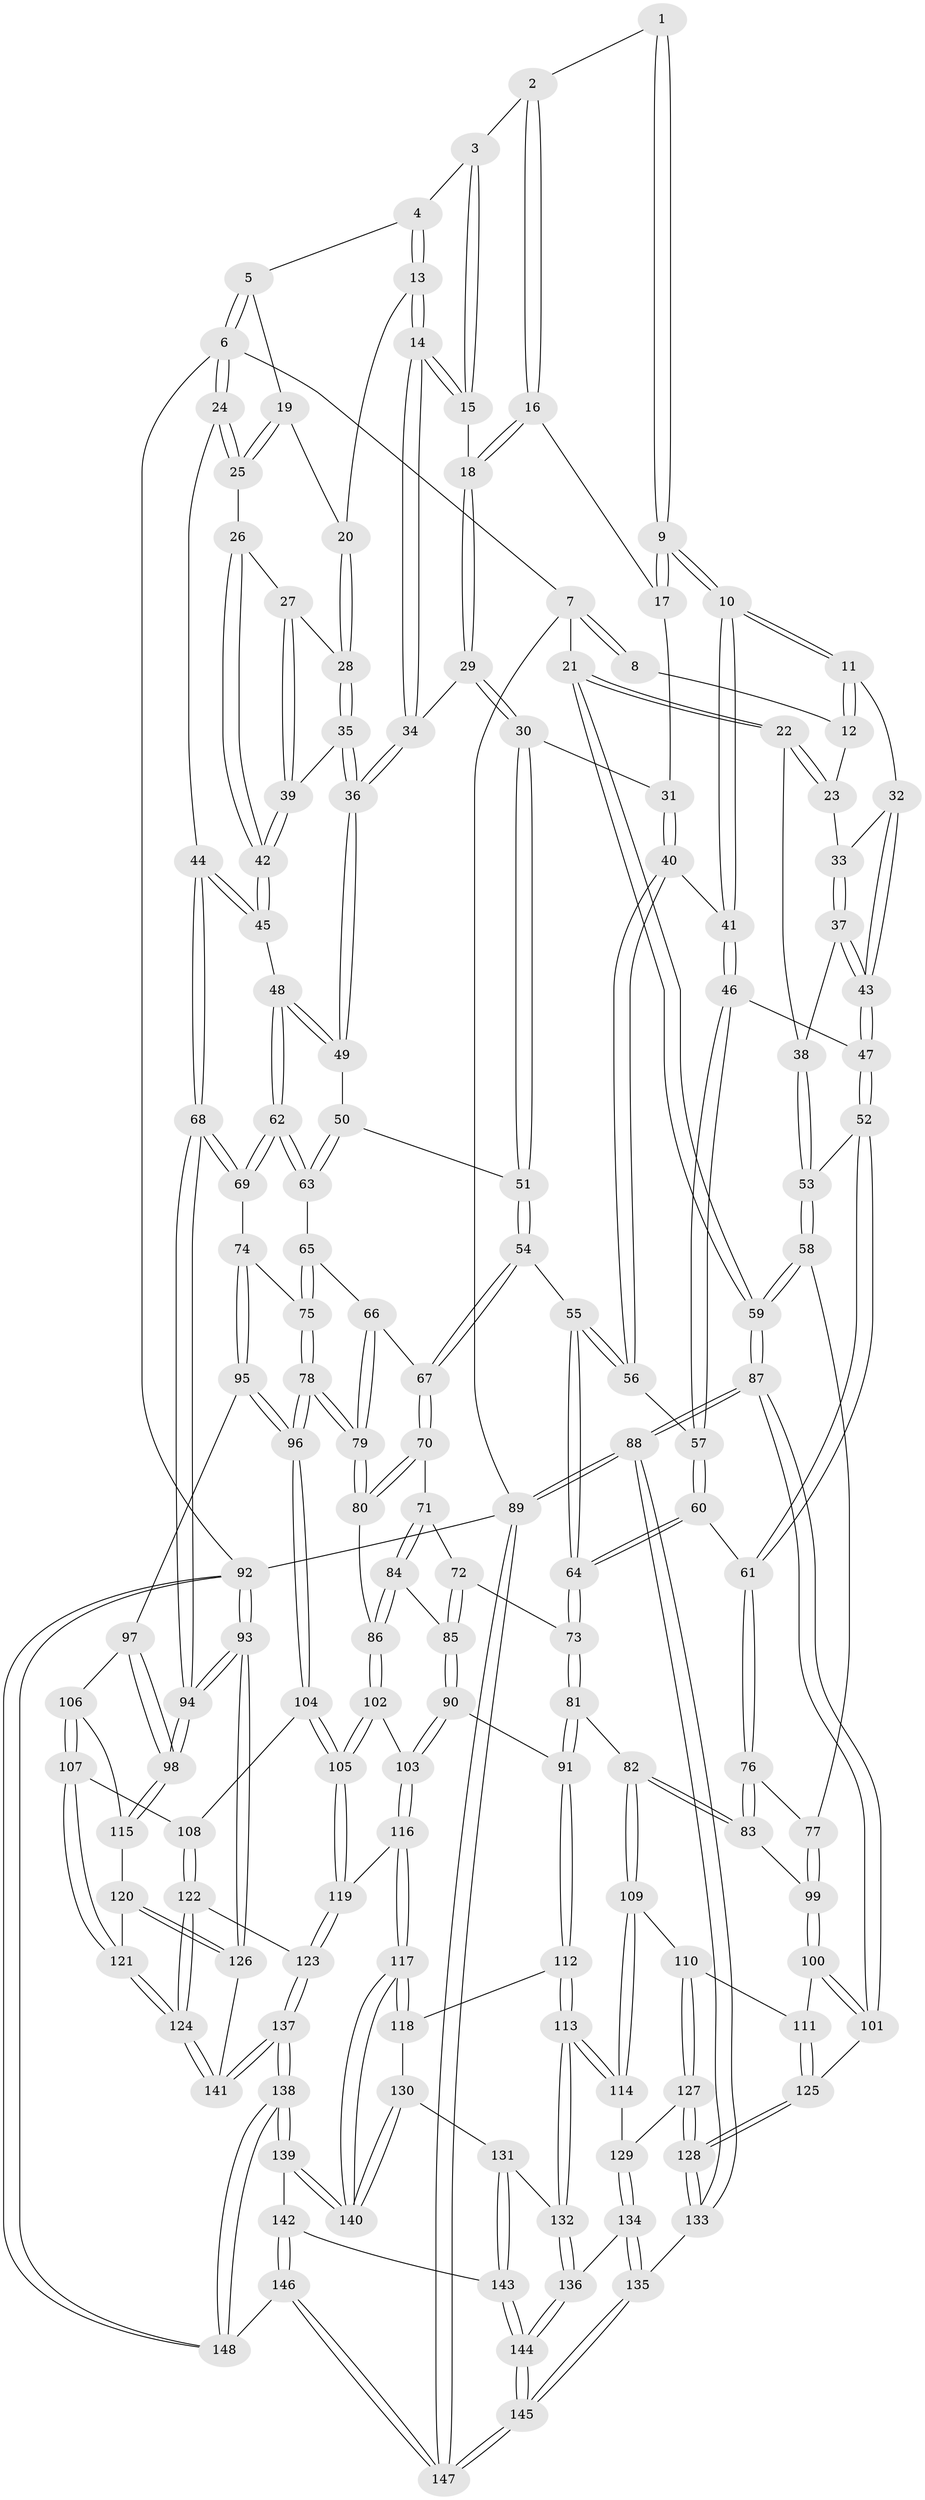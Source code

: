 // coarse degree distribution, {6: 0.15254237288135594, 8: 0.01694915254237288, 2: 0.05084745762711865, 5: 0.3559322033898305, 4: 0.23728813559322035, 3: 0.15254237288135594, 7: 0.03389830508474576}
// Generated by graph-tools (version 1.1) at 2025/21/03/04/25 18:21:04]
// undirected, 148 vertices, 367 edges
graph export_dot {
graph [start="1"]
  node [color=gray90,style=filled];
  1 [pos="+0.4326403649517683+0"];
  2 [pos="+0.6030050745799571+0"];
  3 [pos="+0.629849113649197+0"];
  4 [pos="+0.6320909229334392+0"];
  5 [pos="+0.9571576972118416+0"];
  6 [pos="+1+0"];
  7 [pos="+0+0"];
  8 [pos="+0.35171390505050865+0"];
  9 [pos="+0.41013986676019965+0.12285978913093816"];
  10 [pos="+0.38924980188143815+0.13950069896714085"];
  11 [pos="+0.3686394525563943+0.13379886381366352"];
  12 [pos="+0.3162510259828203+0.04465288318810384"];
  13 [pos="+0.7817544078805325+0.10846279799794363"];
  14 [pos="+0.7637281408895003+0.1336116580257076"];
  15 [pos="+0.6894666943746237+0.056680871083119366"];
  16 [pos="+0.5498876285692508+0.040756821462289546"];
  17 [pos="+0.5107233602951635+0.08599222892135475"];
  18 [pos="+0.6308796316766093+0.12199778717914062"];
  19 [pos="+0.8808564006766609+0.015977627148868998"];
  20 [pos="+0.8733154741451271+0.03753165206555488"];
  21 [pos="+0+0"];
  22 [pos="+0+0.019378281589346645"];
  23 [pos="+0.16029420078446474+0.062262559125991386"];
  24 [pos="+1+0.14692179692156046"];
  25 [pos="+1+0.14518436384741418"];
  26 [pos="+1+0.15170455745464068"];
  27 [pos="+0.9794141725518288+0.15147970338314473"];
  28 [pos="+0.9092132066135444+0.1308319481242791"];
  29 [pos="+0.6598039688045995+0.19742909304731765"];
  30 [pos="+0.63804892241643+0.22164038955799106"];
  31 [pos="+0.5475732333770661+0.17509032156422066"];
  32 [pos="+0.3437412604125913+0.14426957789262118"];
  33 [pos="+0.2775125626183563+0.14055671898110633"];
  34 [pos="+0.7548972363627771+0.17315167246456759"];
  35 [pos="+0.8738553041146265+0.1891838343409617"];
  36 [pos="+0.8197288598967046+0.23307828689689034"];
  37 [pos="+0.20024543455599395+0.20120671043677682"];
  38 [pos="+0.03846728101640884+0.13111054594590235"];
  39 [pos="+0.9335484121313485+0.20473072992080898"];
  40 [pos="+0.45236711209115277+0.2416395682226802"];
  41 [pos="+0.4133123901348377+0.2042482953951534"];
  42 [pos="+0.9489550453698464+0.23774310396158568"];
  43 [pos="+0.2547011271920224+0.26008249897575"];
  44 [pos="+1+0.3133614041497515"];
  45 [pos="+0.9525206027092527+0.2962032881978128"];
  46 [pos="+0.32800693142494225+0.291741971896833"];
  47 [pos="+0.25627674682556323+0.26990245044732414"];
  48 [pos="+0.8801146425203653+0.31734109689208023"];
  49 [pos="+0.8241969242127877+0.24970393923902576"];
  50 [pos="+0.7291913956824503+0.32399420878545626"];
  51 [pos="+0.6224506792228669+0.27798209042045074"];
  52 [pos="+0.18144084573353852+0.38096828371329317"];
  53 [pos="+0.14610306275033866+0.36807547560520554"];
  54 [pos="+0.5532155356765958+0.35632873153826333"];
  55 [pos="+0.519631075909554+0.3475334381118043"];
  56 [pos="+0.46461507595849505+0.26712296121017143"];
  57 [pos="+0.3450373784851614+0.32716243198883055"];
  58 [pos="+0+0.46488409560852556"];
  59 [pos="+0+0.46646041778949104"];
  60 [pos="+0.3625922097465971+0.4163695970320976"];
  61 [pos="+0.1887670822133082+0.3912305405640568"];
  62 [pos="+0.860673704413879+0.413499719744597"];
  63 [pos="+0.7471739950927926+0.4106765526296214"];
  64 [pos="+0.3710872634584994+0.42287193183704924"];
  65 [pos="+0.7258059223009855+0.4248017400879406"];
  66 [pos="+0.6676973208239102+0.4316258376715424"];
  67 [pos="+0.5701401863908371+0.3902540937308605"];
  68 [pos="+1+0.38249573403474557"];
  69 [pos="+0.8672306502124782+0.42522955032861964"];
  70 [pos="+0.5531842402693872+0.47051807516408956"];
  71 [pos="+0.5127144641046887+0.5023634193002222"];
  72 [pos="+0.4395145015907276+0.5001991467597809"];
  73 [pos="+0.37332431010962513+0.48039881693220426"];
  74 [pos="+0.881408342688074+0.5072092139002474"];
  75 [pos="+0.7489781072893468+0.5286170460904827"];
  76 [pos="+0.18826379073654925+0.5401308185713368"];
  77 [pos="+0.08253777149042119+0.5411879339978682"];
  78 [pos="+0.6852436694742257+0.6082609267602352"];
  79 [pos="+0.6695445317017698+0.60067283219073"];
  80 [pos="+0.6237370004498318+0.5967265397434914"];
  81 [pos="+0.3376730895281756+0.5660003790542678"];
  82 [pos="+0.2393172776792035+0.5940847309664194"];
  83 [pos="+0.2158143004543859+0.5751007281980999"];
  84 [pos="+0.4920668395940364+0.5955509205715458"];
  85 [pos="+0.48541062333960433+0.5996301684995546"];
  86 [pos="+0.6177786486287749+0.5998776654877879"];
  87 [pos="+0+0.6824918836421593"];
  88 [pos="+0+0.9233195709392656"];
  89 [pos="+0+1"];
  90 [pos="+0.4336133168348897+0.6462717649602627"];
  91 [pos="+0.4297978682182448+0.646357242645284"];
  92 [pos="+1+1"];
  93 [pos="+1+0.8587821793399331"];
  94 [pos="+1+0.6544749624637158"];
  95 [pos="+0.9023114729361948+0.5416655473110321"];
  96 [pos="+0.7075260515396167+0.6380215815625028"];
  97 [pos="+0.9435597509167777+0.5800432761212285"];
  98 [pos="+1+0.6199901375383983"];
  99 [pos="+0.06936233031874026+0.6578624694183933"];
  100 [pos="+0.05079177728546641+0.6874883196456082"];
  101 [pos="+0+0.7005698632896715"];
  102 [pos="+0.5596256647130105+0.6905314323518997"];
  103 [pos="+0.4807483811884497+0.6842694426709164"];
  104 [pos="+0.7149408808549774+0.6585778036570015"];
  105 [pos="+0.5813554814050352+0.7366423062878744"];
  106 [pos="+0.8360754816388665+0.67313955340818"];
  107 [pos="+0.7486800751634183+0.6914744254476989"];
  108 [pos="+0.7276388499594231+0.6794417167069631"];
  109 [pos="+0.22486128001981667+0.7185836378507988"];
  110 [pos="+0.1585552472793387+0.729532239588931"];
  111 [pos="+0.11684601764793384+0.7231030390415708"];
  112 [pos="+0.3790475725660113+0.7347770995224129"];
  113 [pos="+0.27009712775949496+0.7762925726732867"];
  114 [pos="+0.25241689335889783+0.755324368121431"];
  115 [pos="+0.872823922645039+0.7333377887211231"];
  116 [pos="+0.500477324281928+0.8053939183827199"];
  117 [pos="+0.4832856745604656+0.8176658150638307"];
  118 [pos="+0.4252617635679939+0.7860159494442702"];
  119 [pos="+0.5832291035638665+0.7973478428303756"];
  120 [pos="+0.8701717493025549+0.7606797954163141"];
  121 [pos="+0.8023245363447435+0.8052647316332673"];
  122 [pos="+0.6857606433534524+0.7454014571376889"];
  123 [pos="+0.6228857745051388+0.823833764625524"];
  124 [pos="+0.7929629679299475+0.8960751761245485"];
  125 [pos="+0.06859411216109702+0.8182259740534824"];
  126 [pos="+1+0.8571056859650265"];
  127 [pos="+0.12204306532585198+0.8271036582860081"];
  128 [pos="+0.0722438559723337+0.8291019734863102"];
  129 [pos="+0.13035182680586166+0.8342559401299128"];
  130 [pos="+0.3691839248608387+0.8461932351683811"];
  131 [pos="+0.3359532680659526+0.8444855424172768"];
  132 [pos="+0.2718141626512534+0.8056045584727178"];
  133 [pos="+0.057601418281185666+0.8610662256097816"];
  134 [pos="+0.14568199425554723+0.8534828121257578"];
  135 [pos="+0.11997752131239561+0.9645870080653383"];
  136 [pos="+0.2593631708855812+0.8306546903392689"];
  137 [pos="+0.7020200734303865+0.9952534829484593"];
  138 [pos="+0.685770380803878+1"];
  139 [pos="+0.46266941528758315+0.9098271078037697"];
  140 [pos="+0.46105511036859165+0.8917618621607357"];
  141 [pos="+0.7928805592932847+0.8974821460906494"];
  142 [pos="+0.39536560216784866+0.958060637156308"];
  143 [pos="+0.3696574046843805+0.9475796682394606"];
  144 [pos="+0.23801188124359612+0.9570772392522703"];
  145 [pos="+0.14576789804888676+1"];
  146 [pos="+0.3981051819862844+1"];
  147 [pos="+0.0549289934051241+1"];
  148 [pos="+0.6955608515393787+1"];
  1 -- 2;
  1 -- 9;
  1 -- 9;
  2 -- 3;
  2 -- 16;
  2 -- 16;
  3 -- 4;
  3 -- 15;
  3 -- 15;
  4 -- 5;
  4 -- 13;
  4 -- 13;
  5 -- 6;
  5 -- 6;
  5 -- 19;
  6 -- 7;
  6 -- 24;
  6 -- 24;
  6 -- 92;
  7 -- 8;
  7 -- 8;
  7 -- 21;
  7 -- 89;
  8 -- 12;
  9 -- 10;
  9 -- 10;
  9 -- 17;
  9 -- 17;
  10 -- 11;
  10 -- 11;
  10 -- 41;
  10 -- 41;
  11 -- 12;
  11 -- 12;
  11 -- 32;
  12 -- 23;
  13 -- 14;
  13 -- 14;
  13 -- 20;
  14 -- 15;
  14 -- 15;
  14 -- 34;
  14 -- 34;
  15 -- 18;
  16 -- 17;
  16 -- 18;
  16 -- 18;
  17 -- 31;
  18 -- 29;
  18 -- 29;
  19 -- 20;
  19 -- 25;
  19 -- 25;
  20 -- 28;
  20 -- 28;
  21 -- 22;
  21 -- 22;
  21 -- 59;
  21 -- 59;
  22 -- 23;
  22 -- 23;
  22 -- 38;
  23 -- 33;
  24 -- 25;
  24 -- 25;
  24 -- 44;
  25 -- 26;
  26 -- 27;
  26 -- 42;
  26 -- 42;
  27 -- 28;
  27 -- 39;
  27 -- 39;
  28 -- 35;
  28 -- 35;
  29 -- 30;
  29 -- 30;
  29 -- 34;
  30 -- 31;
  30 -- 51;
  30 -- 51;
  31 -- 40;
  31 -- 40;
  32 -- 33;
  32 -- 43;
  32 -- 43;
  33 -- 37;
  33 -- 37;
  34 -- 36;
  34 -- 36;
  35 -- 36;
  35 -- 36;
  35 -- 39;
  36 -- 49;
  36 -- 49;
  37 -- 38;
  37 -- 43;
  37 -- 43;
  38 -- 53;
  38 -- 53;
  39 -- 42;
  39 -- 42;
  40 -- 41;
  40 -- 56;
  40 -- 56;
  41 -- 46;
  41 -- 46;
  42 -- 45;
  42 -- 45;
  43 -- 47;
  43 -- 47;
  44 -- 45;
  44 -- 45;
  44 -- 68;
  44 -- 68;
  45 -- 48;
  46 -- 47;
  46 -- 57;
  46 -- 57;
  47 -- 52;
  47 -- 52;
  48 -- 49;
  48 -- 49;
  48 -- 62;
  48 -- 62;
  49 -- 50;
  50 -- 51;
  50 -- 63;
  50 -- 63;
  51 -- 54;
  51 -- 54;
  52 -- 53;
  52 -- 61;
  52 -- 61;
  53 -- 58;
  53 -- 58;
  54 -- 55;
  54 -- 67;
  54 -- 67;
  55 -- 56;
  55 -- 56;
  55 -- 64;
  55 -- 64;
  56 -- 57;
  57 -- 60;
  57 -- 60;
  58 -- 59;
  58 -- 59;
  58 -- 77;
  59 -- 87;
  59 -- 87;
  60 -- 61;
  60 -- 64;
  60 -- 64;
  61 -- 76;
  61 -- 76;
  62 -- 63;
  62 -- 63;
  62 -- 69;
  62 -- 69;
  63 -- 65;
  64 -- 73;
  64 -- 73;
  65 -- 66;
  65 -- 75;
  65 -- 75;
  66 -- 67;
  66 -- 79;
  66 -- 79;
  67 -- 70;
  67 -- 70;
  68 -- 69;
  68 -- 69;
  68 -- 94;
  68 -- 94;
  69 -- 74;
  70 -- 71;
  70 -- 80;
  70 -- 80;
  71 -- 72;
  71 -- 84;
  71 -- 84;
  72 -- 73;
  72 -- 85;
  72 -- 85;
  73 -- 81;
  73 -- 81;
  74 -- 75;
  74 -- 95;
  74 -- 95;
  75 -- 78;
  75 -- 78;
  76 -- 77;
  76 -- 83;
  76 -- 83;
  77 -- 99;
  77 -- 99;
  78 -- 79;
  78 -- 79;
  78 -- 96;
  78 -- 96;
  79 -- 80;
  79 -- 80;
  80 -- 86;
  81 -- 82;
  81 -- 91;
  81 -- 91;
  82 -- 83;
  82 -- 83;
  82 -- 109;
  82 -- 109;
  83 -- 99;
  84 -- 85;
  84 -- 86;
  84 -- 86;
  85 -- 90;
  85 -- 90;
  86 -- 102;
  86 -- 102;
  87 -- 88;
  87 -- 88;
  87 -- 101;
  87 -- 101;
  88 -- 89;
  88 -- 89;
  88 -- 133;
  88 -- 133;
  89 -- 147;
  89 -- 147;
  89 -- 92;
  90 -- 91;
  90 -- 103;
  90 -- 103;
  91 -- 112;
  91 -- 112;
  92 -- 93;
  92 -- 93;
  92 -- 148;
  92 -- 148;
  93 -- 94;
  93 -- 94;
  93 -- 126;
  93 -- 126;
  94 -- 98;
  94 -- 98;
  95 -- 96;
  95 -- 96;
  95 -- 97;
  96 -- 104;
  96 -- 104;
  97 -- 98;
  97 -- 98;
  97 -- 106;
  98 -- 115;
  98 -- 115;
  99 -- 100;
  99 -- 100;
  100 -- 101;
  100 -- 101;
  100 -- 111;
  101 -- 125;
  102 -- 103;
  102 -- 105;
  102 -- 105;
  103 -- 116;
  103 -- 116;
  104 -- 105;
  104 -- 105;
  104 -- 108;
  105 -- 119;
  105 -- 119;
  106 -- 107;
  106 -- 107;
  106 -- 115;
  107 -- 108;
  107 -- 121;
  107 -- 121;
  108 -- 122;
  108 -- 122;
  109 -- 110;
  109 -- 114;
  109 -- 114;
  110 -- 111;
  110 -- 127;
  110 -- 127;
  111 -- 125;
  111 -- 125;
  112 -- 113;
  112 -- 113;
  112 -- 118;
  113 -- 114;
  113 -- 114;
  113 -- 132;
  113 -- 132;
  114 -- 129;
  115 -- 120;
  116 -- 117;
  116 -- 117;
  116 -- 119;
  117 -- 118;
  117 -- 118;
  117 -- 140;
  117 -- 140;
  118 -- 130;
  119 -- 123;
  119 -- 123;
  120 -- 121;
  120 -- 126;
  120 -- 126;
  121 -- 124;
  121 -- 124;
  122 -- 123;
  122 -- 124;
  122 -- 124;
  123 -- 137;
  123 -- 137;
  124 -- 141;
  124 -- 141;
  125 -- 128;
  125 -- 128;
  126 -- 141;
  127 -- 128;
  127 -- 128;
  127 -- 129;
  128 -- 133;
  128 -- 133;
  129 -- 134;
  129 -- 134;
  130 -- 131;
  130 -- 140;
  130 -- 140;
  131 -- 132;
  131 -- 143;
  131 -- 143;
  132 -- 136;
  132 -- 136;
  133 -- 135;
  134 -- 135;
  134 -- 135;
  134 -- 136;
  135 -- 145;
  135 -- 145;
  136 -- 144;
  136 -- 144;
  137 -- 138;
  137 -- 138;
  137 -- 141;
  137 -- 141;
  138 -- 139;
  138 -- 139;
  138 -- 148;
  138 -- 148;
  139 -- 140;
  139 -- 140;
  139 -- 142;
  142 -- 143;
  142 -- 146;
  142 -- 146;
  143 -- 144;
  143 -- 144;
  144 -- 145;
  144 -- 145;
  145 -- 147;
  145 -- 147;
  146 -- 147;
  146 -- 147;
  146 -- 148;
}
